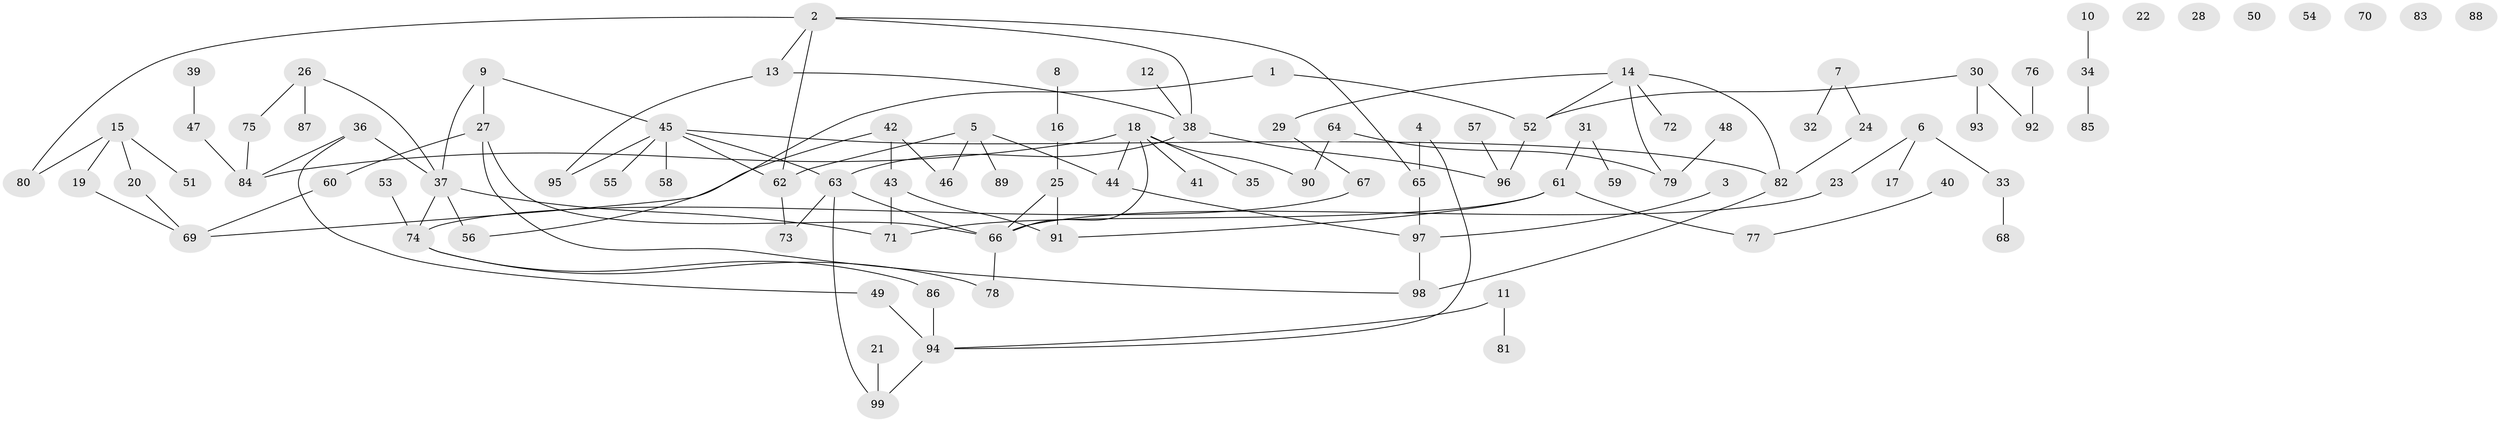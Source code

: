 // coarse degree distribution, {2: 0.20408163265306123, 6: 0.04081632653061224, 1: 0.32653061224489793, 3: 0.10204081632653061, 5: 0.061224489795918366, 10: 0.02040816326530612, 0: 0.14285714285714285, 4: 0.061224489795918366, 13: 0.02040816326530612, 7: 0.02040816326530612}
// Generated by graph-tools (version 1.1) at 2025/16/03/04/25 18:16:27]
// undirected, 99 vertices, 115 edges
graph export_dot {
graph [start="1"]
  node [color=gray90,style=filled];
  1;
  2;
  3;
  4;
  5;
  6;
  7;
  8;
  9;
  10;
  11;
  12;
  13;
  14;
  15;
  16;
  17;
  18;
  19;
  20;
  21;
  22;
  23;
  24;
  25;
  26;
  27;
  28;
  29;
  30;
  31;
  32;
  33;
  34;
  35;
  36;
  37;
  38;
  39;
  40;
  41;
  42;
  43;
  44;
  45;
  46;
  47;
  48;
  49;
  50;
  51;
  52;
  53;
  54;
  55;
  56;
  57;
  58;
  59;
  60;
  61;
  62;
  63;
  64;
  65;
  66;
  67;
  68;
  69;
  70;
  71;
  72;
  73;
  74;
  75;
  76;
  77;
  78;
  79;
  80;
  81;
  82;
  83;
  84;
  85;
  86;
  87;
  88;
  89;
  90;
  91;
  92;
  93;
  94;
  95;
  96;
  97;
  98;
  99;
  1 -- 52;
  1 -- 56;
  2 -- 13;
  2 -- 38;
  2 -- 62;
  2 -- 65;
  2 -- 80;
  3 -- 97;
  4 -- 65;
  4 -- 94;
  5 -- 44;
  5 -- 46;
  5 -- 62;
  5 -- 89;
  6 -- 17;
  6 -- 23;
  6 -- 33;
  7 -- 24;
  7 -- 32;
  8 -- 16;
  9 -- 27;
  9 -- 37;
  9 -- 45;
  10 -- 34;
  11 -- 81;
  11 -- 94;
  12 -- 38;
  13 -- 38;
  13 -- 95;
  14 -- 29;
  14 -- 52;
  14 -- 72;
  14 -- 79;
  14 -- 82;
  15 -- 19;
  15 -- 20;
  15 -- 51;
  15 -- 80;
  16 -- 25;
  18 -- 35;
  18 -- 41;
  18 -- 44;
  18 -- 66;
  18 -- 84;
  18 -- 90;
  19 -- 69;
  20 -- 69;
  21 -- 99;
  23 -- 66;
  24 -- 82;
  25 -- 66;
  25 -- 91;
  26 -- 37;
  26 -- 75;
  26 -- 87;
  27 -- 60;
  27 -- 66;
  27 -- 98;
  29 -- 67;
  30 -- 52;
  30 -- 92;
  30 -- 93;
  31 -- 59;
  31 -- 61;
  33 -- 68;
  34 -- 85;
  36 -- 37;
  36 -- 49;
  36 -- 84;
  37 -- 56;
  37 -- 71;
  37 -- 74;
  38 -- 63;
  38 -- 96;
  39 -- 47;
  40 -- 77;
  42 -- 43;
  42 -- 46;
  42 -- 69;
  43 -- 71;
  43 -- 91;
  44 -- 97;
  45 -- 55;
  45 -- 58;
  45 -- 62;
  45 -- 63;
  45 -- 82;
  45 -- 95;
  47 -- 84;
  48 -- 79;
  49 -- 94;
  52 -- 96;
  53 -- 74;
  57 -- 96;
  60 -- 69;
  61 -- 71;
  61 -- 77;
  61 -- 91;
  62 -- 73;
  63 -- 66;
  63 -- 73;
  63 -- 99;
  64 -- 79;
  64 -- 90;
  65 -- 97;
  66 -- 78;
  67 -- 74;
  74 -- 78;
  74 -- 86;
  75 -- 84;
  76 -- 92;
  82 -- 98;
  86 -- 94;
  94 -- 99;
  97 -- 98;
}
